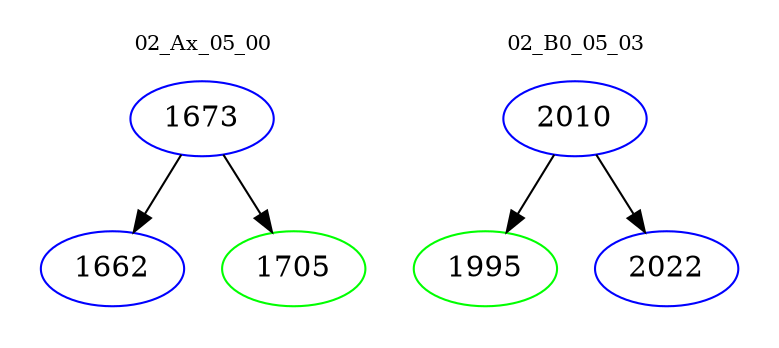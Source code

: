 digraph{
subgraph cluster_0 {
color = white
label = "02_Ax_05_00";
fontsize=10;
T0_1673 [label="1673", color="blue"]
T0_1673 -> T0_1662 [color="black"]
T0_1662 [label="1662", color="blue"]
T0_1673 -> T0_1705 [color="black"]
T0_1705 [label="1705", color="green"]
}
subgraph cluster_1 {
color = white
label = "02_B0_05_03";
fontsize=10;
T1_2010 [label="2010", color="blue"]
T1_2010 -> T1_1995 [color="black"]
T1_1995 [label="1995", color="green"]
T1_2010 -> T1_2022 [color="black"]
T1_2022 [label="2022", color="blue"]
}
}
